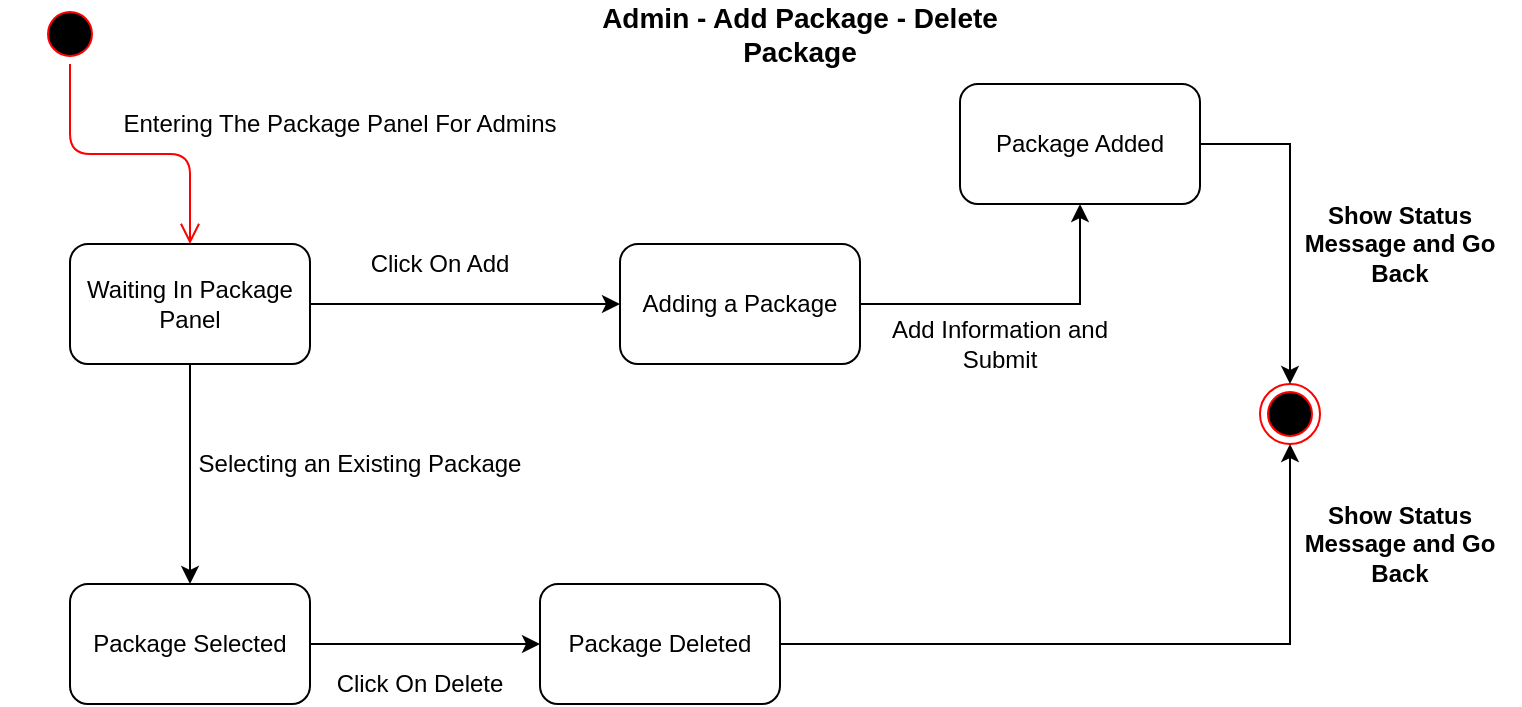<mxfile version="12.4.2" type="github" pages="1"><diagram id="ijStpDfte8up_z67vNqJ" name="Page-1"><mxGraphModel dx="1038" dy="548" grid="1" gridSize="10" guides="1" tooltips="1" connect="1" arrows="1" fold="1" page="1" pageScale="1" pageWidth="850" pageHeight="1100" math="0" shadow="0"><root><mxCell id="0"/><mxCell id="1" parent="0"/><mxCell id="P1mVQ5nAFXUoVNmr1N9j-1" value="" style="ellipse;html=1;shape=startState;fillColor=#000000;strokeColor=#ff0000;" vertex="1" parent="1"><mxGeometry x="60" y="20" width="30" height="30" as="geometry"/></mxCell><mxCell id="P1mVQ5nAFXUoVNmr1N9j-2" value="" style="edgeStyle=orthogonalEdgeStyle;html=1;verticalAlign=bottom;endArrow=open;endSize=8;strokeColor=#ff0000;entryX=0.5;entryY=0;entryDx=0;entryDy=0;" edge="1" source="P1mVQ5nAFXUoVNmr1N9j-1" parent="1" target="P1mVQ5nAFXUoVNmr1N9j-4"><mxGeometry relative="1" as="geometry"><mxPoint x="135" y="140" as="targetPoint"/></mxGeometry></mxCell><mxCell id="P1mVQ5nAFXUoVNmr1N9j-3" value="" style="ellipse;html=1;shape=endState;fillColor=#000000;strokeColor=#ff0000;" vertex="1" parent="1"><mxGeometry x="670" y="210" width="30" height="30" as="geometry"/></mxCell><mxCell id="P1mVQ5nAFXUoVNmr1N9j-8" value="" style="edgeStyle=orthogonalEdgeStyle;rounded=0;orthogonalLoop=1;jettySize=auto;html=1;" edge="1" parent="1" source="P1mVQ5nAFXUoVNmr1N9j-4" target="P1mVQ5nAFXUoVNmr1N9j-7"><mxGeometry relative="1" as="geometry"/></mxCell><mxCell id="P1mVQ5nAFXUoVNmr1N9j-17" value="" style="edgeStyle=orthogonalEdgeStyle;rounded=0;orthogonalLoop=1;jettySize=auto;html=1;" edge="1" parent="1" source="P1mVQ5nAFXUoVNmr1N9j-4" target="P1mVQ5nAFXUoVNmr1N9j-16"><mxGeometry relative="1" as="geometry"/></mxCell><mxCell id="P1mVQ5nAFXUoVNmr1N9j-4" value="Waiting In Package Panel" style="rounded=1;whiteSpace=wrap;html=1;" vertex="1" parent="1"><mxGeometry x="75" y="140" width="120" height="60" as="geometry"/></mxCell><mxCell id="P1mVQ5nAFXUoVNmr1N9j-19" value="" style="edgeStyle=orthogonalEdgeStyle;rounded=0;orthogonalLoop=1;jettySize=auto;html=1;" edge="1" parent="1" source="P1mVQ5nAFXUoVNmr1N9j-16" target="P1mVQ5nAFXUoVNmr1N9j-18"><mxGeometry relative="1" as="geometry"/></mxCell><mxCell id="P1mVQ5nAFXUoVNmr1N9j-16" value="Adding a Package" style="rounded=1;whiteSpace=wrap;html=1;" vertex="1" parent="1"><mxGeometry x="350" y="140" width="120" height="60" as="geometry"/></mxCell><mxCell id="P1mVQ5nAFXUoVNmr1N9j-23" value="" style="edgeStyle=orthogonalEdgeStyle;rounded=0;orthogonalLoop=1;jettySize=auto;html=1;entryX=0.5;entryY=0;entryDx=0;entryDy=0;" edge="1" parent="1" source="P1mVQ5nAFXUoVNmr1N9j-18" target="P1mVQ5nAFXUoVNmr1N9j-3"><mxGeometry relative="1" as="geometry"><mxPoint x="720" y="90" as="targetPoint"/></mxGeometry></mxCell><mxCell id="P1mVQ5nAFXUoVNmr1N9j-18" value="Package Added" style="rounded=1;whiteSpace=wrap;html=1;" vertex="1" parent="1"><mxGeometry x="520" y="60" width="120" height="60" as="geometry"/></mxCell><mxCell id="P1mVQ5nAFXUoVNmr1N9j-11" value="" style="edgeStyle=orthogonalEdgeStyle;rounded=0;orthogonalLoop=1;jettySize=auto;html=1;" edge="1" parent="1" source="P1mVQ5nAFXUoVNmr1N9j-7" target="P1mVQ5nAFXUoVNmr1N9j-10"><mxGeometry relative="1" as="geometry"/></mxCell><mxCell id="P1mVQ5nAFXUoVNmr1N9j-7" value="Package Selected" style="rounded=1;whiteSpace=wrap;html=1;" vertex="1" parent="1"><mxGeometry x="75" y="310" width="120" height="60" as="geometry"/></mxCell><mxCell id="P1mVQ5nAFXUoVNmr1N9j-13" value="" style="edgeStyle=orthogonalEdgeStyle;rounded=0;orthogonalLoop=1;jettySize=auto;html=1;entryX=0.5;entryY=1;entryDx=0;entryDy=0;" edge="1" parent="1" source="P1mVQ5nAFXUoVNmr1N9j-10" target="P1mVQ5nAFXUoVNmr1N9j-3"><mxGeometry relative="1" as="geometry"><mxPoint x="560" y="340" as="targetPoint"/></mxGeometry></mxCell><mxCell id="P1mVQ5nAFXUoVNmr1N9j-10" value="Package Deleted" style="rounded=1;whiteSpace=wrap;html=1;" vertex="1" parent="1"><mxGeometry x="310" y="310" width="120" height="60" as="geometry"/></mxCell><mxCell id="P1mVQ5nAFXUoVNmr1N9j-5" value="Entering The Package Panel For Admins" style="text;html=1;strokeColor=none;fillColor=none;align=center;verticalAlign=middle;whiteSpace=wrap;rounded=0;" vertex="1" parent="1"><mxGeometry x="40" y="70" width="340" height="20" as="geometry"/></mxCell><mxCell id="P1mVQ5nAFXUoVNmr1N9j-6" value="&lt;font style=&quot;font-size: 14px&quot;&gt;Admin - Add Package - Delete Package&lt;/font&gt;" style="text;html=1;strokeColor=none;fillColor=none;align=center;verticalAlign=middle;whiteSpace=wrap;rounded=0;fontStyle=1" vertex="1" parent="1"><mxGeometry x="310" y="25" width="260" height="20" as="geometry"/></mxCell><mxCell id="P1mVQ5nAFXUoVNmr1N9j-9" value="Selecting an Existing Package" style="text;html=1;strokeColor=none;fillColor=none;align=center;verticalAlign=middle;whiteSpace=wrap;rounded=0;" vertex="1" parent="1"><mxGeometry x="100" y="240" width="240" height="20" as="geometry"/></mxCell><mxCell id="P1mVQ5nAFXUoVNmr1N9j-14" value="Click On Delete" style="text;html=1;strokeColor=none;fillColor=none;align=center;verticalAlign=middle;whiteSpace=wrap;rounded=0;" vertex="1" parent="1"><mxGeometry x="190" y="350" width="120" height="20" as="geometry"/></mxCell><mxCell id="P1mVQ5nAFXUoVNmr1N9j-15" value="Show Status Message and Go Back" style="text;html=1;strokeColor=none;fillColor=none;align=center;verticalAlign=middle;whiteSpace=wrap;rounded=0;fontStyle=1" vertex="1" parent="1"><mxGeometry x="680" y="280" width="120" height="20" as="geometry"/></mxCell><mxCell id="P1mVQ5nAFXUoVNmr1N9j-20" value="Click On Add" style="text;html=1;strokeColor=none;fillColor=none;align=center;verticalAlign=middle;whiteSpace=wrap;rounded=0;" vertex="1" parent="1"><mxGeometry x="200" y="140" width="120" height="20" as="geometry"/></mxCell><mxCell id="P1mVQ5nAFXUoVNmr1N9j-21" value="Add Information and Submit" style="text;html=1;strokeColor=none;fillColor=none;align=center;verticalAlign=middle;whiteSpace=wrap;rounded=0;" vertex="1" parent="1"><mxGeometry x="480" y="180" width="120" height="20" as="geometry"/></mxCell><mxCell id="P1mVQ5nAFXUoVNmr1N9j-24" value="Show Status Message and Go Back" style="text;html=1;strokeColor=none;fillColor=none;align=center;verticalAlign=middle;whiteSpace=wrap;rounded=0;fontStyle=1" vertex="1" parent="1"><mxGeometry x="680" y="130" width="120" height="20" as="geometry"/></mxCell></root></mxGraphModel></diagram></mxfile>